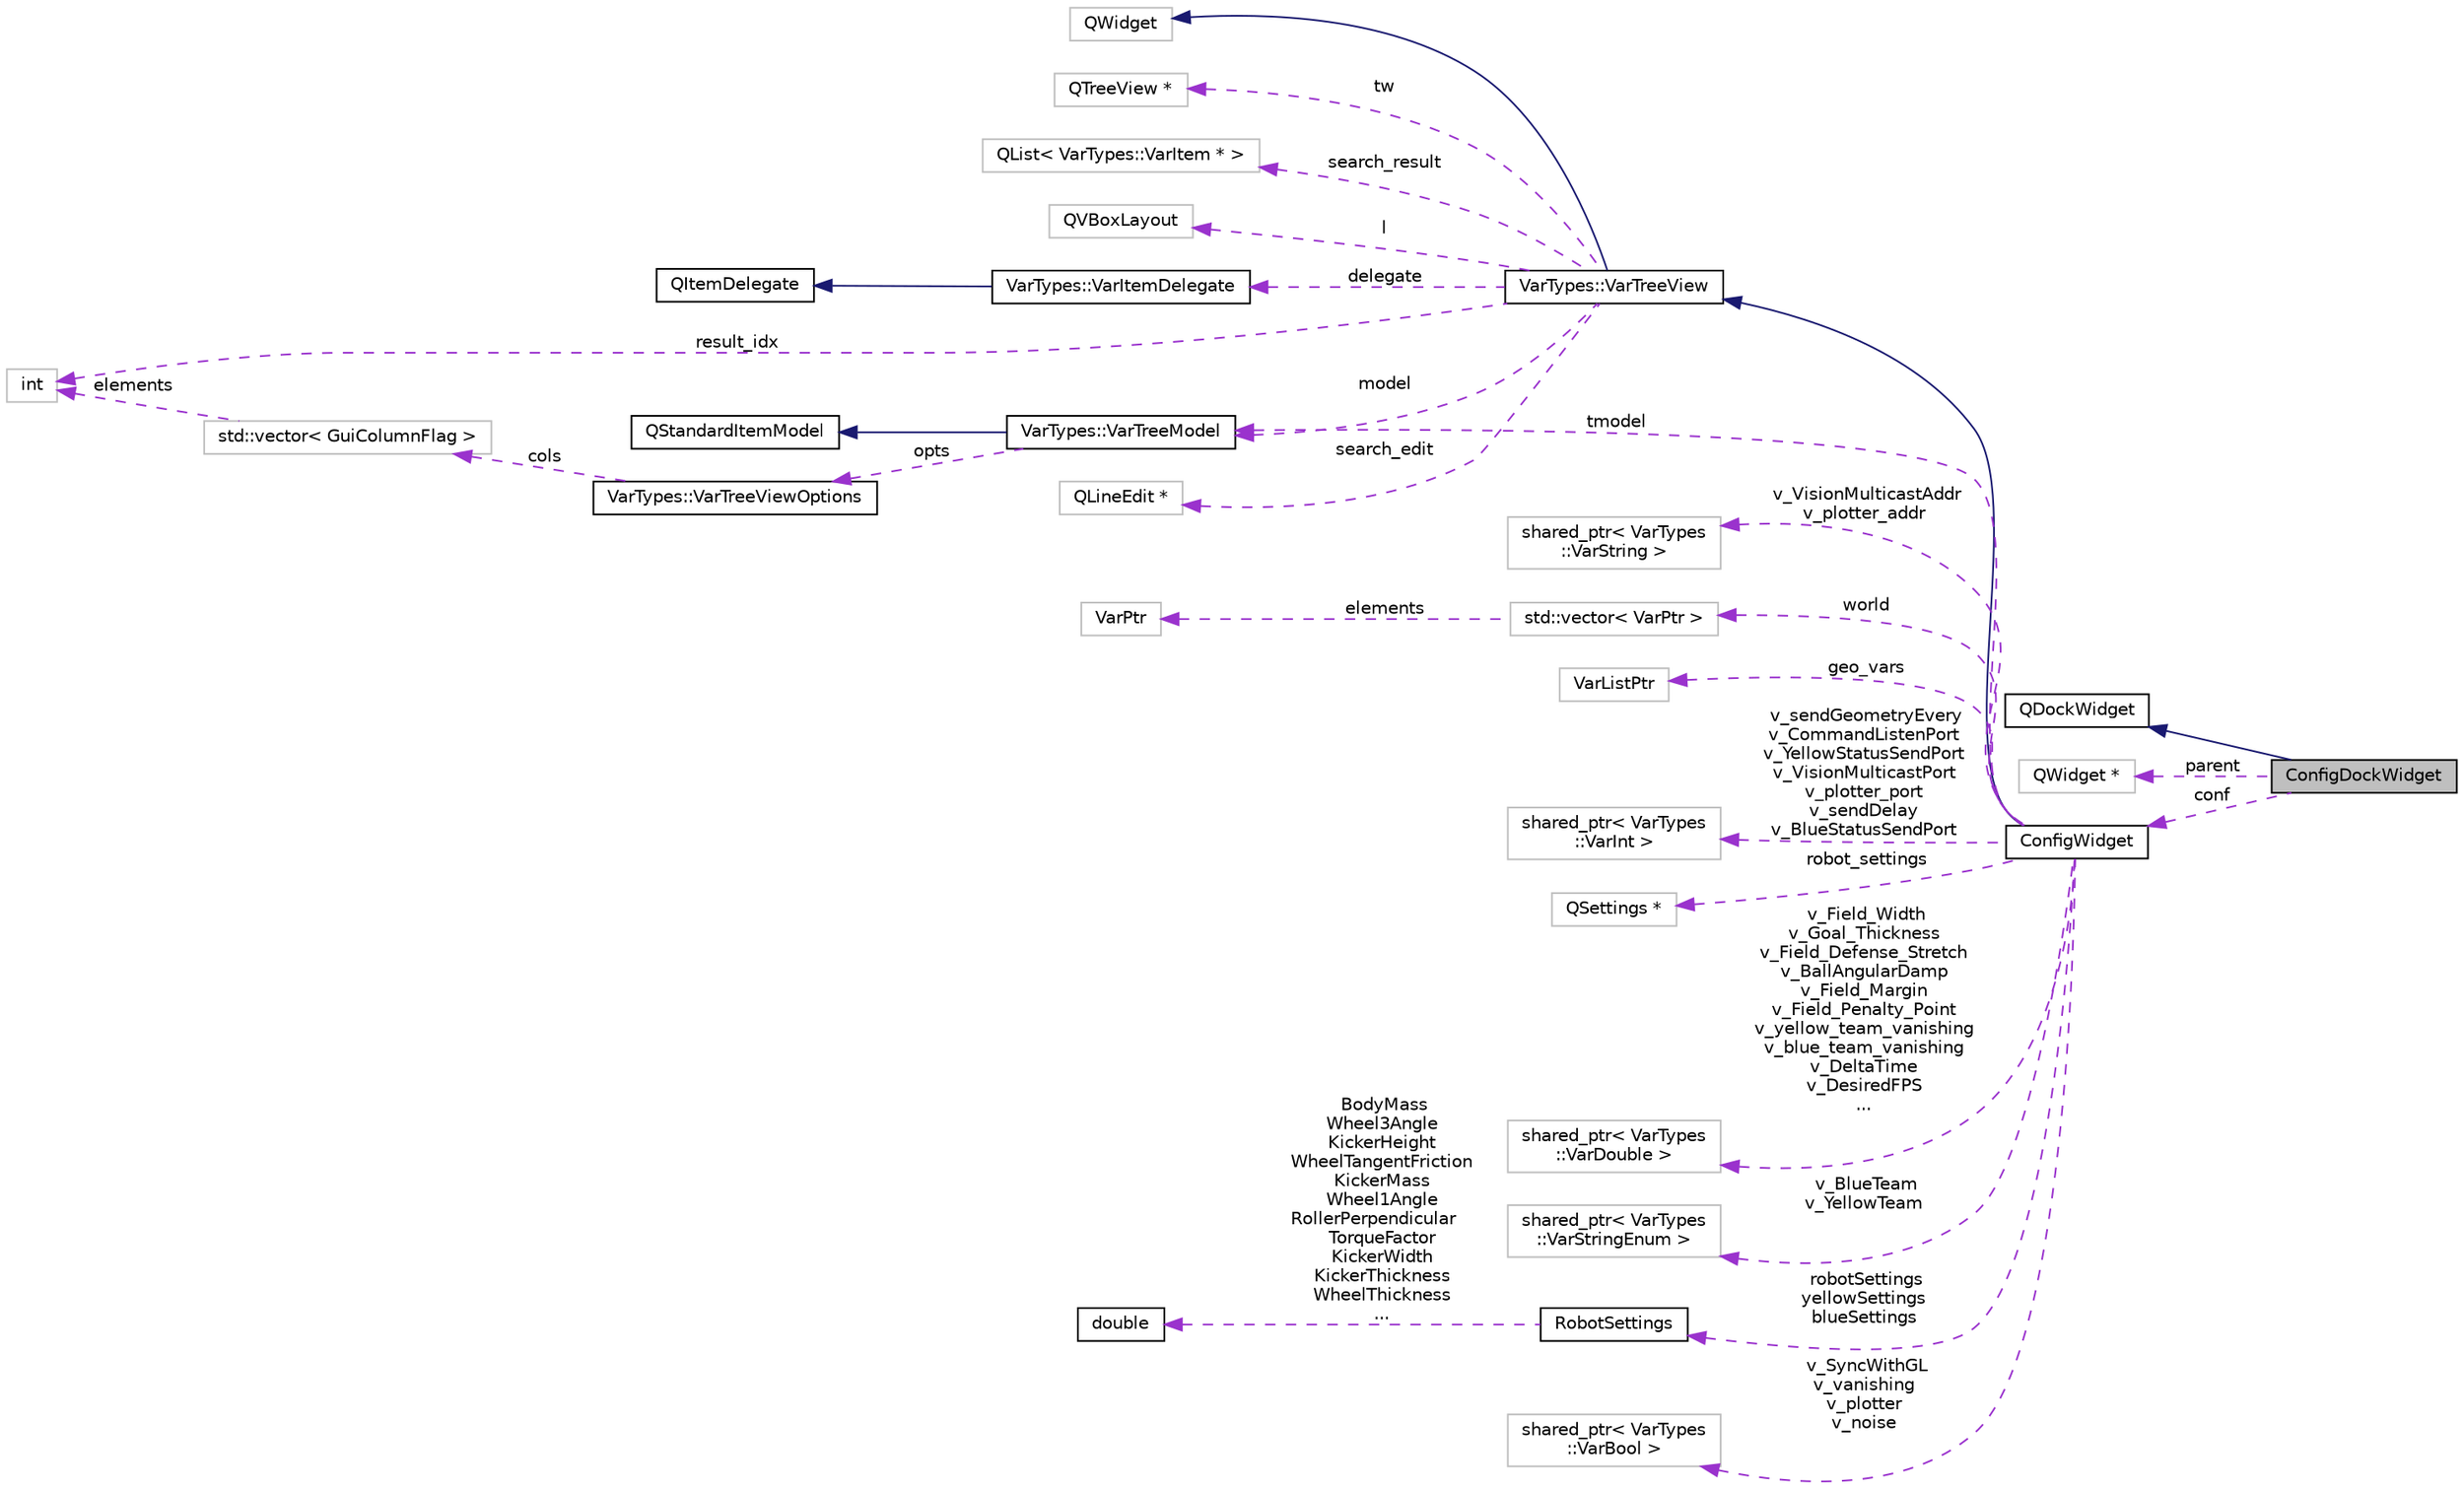 digraph "ConfigDockWidget"
{
 // INTERACTIVE_SVG=YES
  edge [fontname="Helvetica",fontsize="10",labelfontname="Helvetica",labelfontsize="10"];
  node [fontname="Helvetica",fontsize="10",shape=record];
  rankdir="LR";
  Node1 [label="ConfigDockWidget",height=0.2,width=0.4,color="black", fillcolor="grey75", style="filled", fontcolor="black"];
  Node2 -> Node1 [dir="back",color="midnightblue",fontsize="10",style="solid",fontname="Helvetica"];
  Node2 [label="QDockWidget",height=0.2,width=0.4,color="black", fillcolor="white", style="filled",URL="$d3/db7/class_q_dock_widget.html"];
  Node3 -> Node1 [dir="back",color="darkorchid3",fontsize="10",style="dashed",label=" parent" ,fontname="Helvetica"];
  Node3 [label="QWidget *",height=0.2,width=0.4,color="grey75", fillcolor="white", style="filled"];
  Node4 -> Node1 [dir="back",color="darkorchid3",fontsize="10",style="dashed",label=" conf" ,fontname="Helvetica"];
  Node4 [label="ConfigWidget",height=0.2,width=0.4,color="black", fillcolor="white", style="filled",URL="$d6/d55/class_config_widget.html"];
  Node5 -> Node4 [dir="back",color="midnightblue",fontsize="10",style="solid",fontname="Helvetica"];
  Node5 [label="VarTypes::VarTreeView",height=0.2,width=0.4,color="black", fillcolor="white", style="filled",URL="$df/d7d/class_var_types_1_1_var_tree_view.html",tooltip="The &#39;view&#39; using a QTreeView for displaying VarTypes in the QT4 Item-Model. "];
  Node6 -> Node5 [dir="back",color="midnightblue",fontsize="10",style="solid",fontname="Helvetica"];
  Node6 [label="QWidget",height=0.2,width=0.4,color="grey75", fillcolor="white", style="filled"];
  Node7 -> Node5 [dir="back",color="darkorchid3",fontsize="10",style="dashed",label=" tw" ,fontname="Helvetica"];
  Node7 [label="QTreeView *",height=0.2,width=0.4,color="grey75", fillcolor="white", style="filled"];
  Node8 -> Node5 [dir="back",color="darkorchid3",fontsize="10",style="dashed",label=" search_result" ,fontname="Helvetica"];
  Node8 [label="QList\< VarTypes::VarItem * \>",height=0.2,width=0.4,color="grey75", fillcolor="white", style="filled"];
  Node9 -> Node5 [dir="back",color="darkorchid3",fontsize="10",style="dashed",label=" l" ,fontname="Helvetica"];
  Node9 [label="QVBoxLayout",height=0.2,width=0.4,color="grey75", fillcolor="white", style="filled"];
  Node10 -> Node5 [dir="back",color="darkorchid3",fontsize="10",style="dashed",label=" delegate" ,fontname="Helvetica"];
  Node10 [label="VarTypes::VarItemDelegate",height=0.2,width=0.4,color="black", fillcolor="white", style="filled",URL="$d0/d1c/class_var_types_1_1_var_item_delegate.html",tooltip="The &#39;item-delegate&#39; inheriting QItemDelegate for displaying VarTypes in the QT4 Item-Model. "];
  Node11 -> Node10 [dir="back",color="midnightblue",fontsize="10",style="solid",fontname="Helvetica"];
  Node11 [label="QItemDelegate",height=0.2,width=0.4,color="black", fillcolor="white", style="filled",URL="$db/d54/class_q_item_delegate.html"];
  Node12 -> Node5 [dir="back",color="darkorchid3",fontsize="10",style="dashed",label=" result_idx" ,fontname="Helvetica"];
  Node12 [label="int",height=0.2,width=0.4,color="grey75", fillcolor="white", style="filled"];
  Node13 -> Node5 [dir="back",color="darkorchid3",fontsize="10",style="dashed",label=" model" ,fontname="Helvetica"];
  Node13 [label="VarTypes::VarTreeModel",height=0.2,width=0.4,color="black", fillcolor="white", style="filled",URL="$dc/d23/class_var_types_1_1_var_tree_model.html",tooltip="The &#39;item-model&#39; inheriting QStandardItemModel for displaying VarTypes in the QT4 Item-Model..."];
  Node14 -> Node13 [dir="back",color="midnightblue",fontsize="10",style="solid",fontname="Helvetica"];
  Node14 [label="QStandardItemModel",height=0.2,width=0.4,color="black", fillcolor="white", style="filled",URL="$da/d6a/class_q_standard_item_model.html"];
  Node15 -> Node13 [dir="back",color="darkorchid3",fontsize="10",style="dashed",label=" opts" ,fontname="Helvetica"];
  Node15 [label="VarTypes::VarTreeViewOptions",height=0.2,width=0.4,color="black", fillcolor="white", style="filled",URL="$df/d40/class_var_types_1_1_var_tree_view_options.html",tooltip="An internal set of rendering parameters used by the VarTypes view-model. "];
  Node16 -> Node15 [dir="back",color="darkorchid3",fontsize="10",style="dashed",label=" cols" ,fontname="Helvetica"];
  Node16 [label="std::vector\< GuiColumnFlag \>",height=0.2,width=0.4,color="grey75", fillcolor="white", style="filled"];
  Node12 -> Node16 [dir="back",color="darkorchid3",fontsize="10",style="dashed",label=" elements" ,fontname="Helvetica"];
  Node17 -> Node5 [dir="back",color="darkorchid3",fontsize="10",style="dashed",label=" search_edit" ,fontname="Helvetica"];
  Node17 [label="QLineEdit *",height=0.2,width=0.4,color="grey75", fillcolor="white", style="filled"];
  Node18 -> Node4 [dir="back",color="darkorchid3",fontsize="10",style="dashed",label=" v_VisionMulticastAddr\nv_plotter_addr" ,fontname="Helvetica"];
  Node18 [label="shared_ptr\< VarTypes\l::VarString \>",height=0.2,width=0.4,color="grey75", fillcolor="white", style="filled"];
  Node19 -> Node4 [dir="back",color="darkorchid3",fontsize="10",style="dashed",label=" world" ,fontname="Helvetica"];
  Node19 [label="std::vector\< VarPtr \>",height=0.2,width=0.4,color="grey75", fillcolor="white", style="filled"];
  Node20 -> Node19 [dir="back",color="darkorchid3",fontsize="10",style="dashed",label=" elements" ,fontname="Helvetica"];
  Node20 [label="VarPtr",height=0.2,width=0.4,color="grey75", fillcolor="white", style="filled"];
  Node21 -> Node4 [dir="back",color="darkorchid3",fontsize="10",style="dashed",label=" geo_vars" ,fontname="Helvetica"];
  Node21 [label="VarListPtr",height=0.2,width=0.4,color="grey75", fillcolor="white", style="filled"];
  Node22 -> Node4 [dir="back",color="darkorchid3",fontsize="10",style="dashed",label=" v_sendGeometryEvery\nv_CommandListenPort\nv_YellowStatusSendPort\nv_VisionMulticastPort\nv_plotter_port\nv_sendDelay\nv_BlueStatusSendPort" ,fontname="Helvetica"];
  Node22 [label="shared_ptr\< VarTypes\l::VarInt \>",height=0.2,width=0.4,color="grey75", fillcolor="white", style="filled"];
  Node23 -> Node4 [dir="back",color="darkorchid3",fontsize="10",style="dashed",label=" robot_settings" ,fontname="Helvetica"];
  Node23 [label="QSettings *",height=0.2,width=0.4,color="grey75", fillcolor="white", style="filled"];
  Node13 -> Node4 [dir="back",color="darkorchid3",fontsize="10",style="dashed",label=" tmodel" ,fontname="Helvetica"];
  Node24 -> Node4 [dir="back",color="darkorchid3",fontsize="10",style="dashed",label=" v_Field_Width\nv_Goal_Thickness\nv_Field_Defense_Stretch\nv_BallAngularDamp\nv_Field_Margin\nv_Field_Penalty_Point\nv_yellow_team_vanishing\nv_blue_team_vanishing\nv_DeltaTime\nv_DesiredFPS\n..." ,fontname="Helvetica"];
  Node24 [label="shared_ptr\< VarTypes\l::VarDouble \>",height=0.2,width=0.4,color="grey75", fillcolor="white", style="filled"];
  Node25 -> Node4 [dir="back",color="darkorchid3",fontsize="10",style="dashed",label=" v_BlueTeam\nv_YellowTeam" ,fontname="Helvetica"];
  Node25 [label="shared_ptr\< VarTypes\l::VarStringEnum \>",height=0.2,width=0.4,color="grey75", fillcolor="white", style="filled"];
  Node26 -> Node4 [dir="back",color="darkorchid3",fontsize="10",style="dashed",label=" robotSettings\nyellowSettings\nblueSettings" ,fontname="Helvetica"];
  Node26 [label="RobotSettings",height=0.2,width=0.4,color="black", fillcolor="white", style="filled",URL="$d1/d0e/class_robot_settings.html"];
  Node27 -> Node26 [dir="back",color="darkorchid3",fontsize="10",style="dashed",label=" BodyMass\nWheel3Angle\nKickerHeight\nWheelTangentFriction\nKickerMass\nWheel1Angle\nRollerPerpendicular\lTorqueFactor\nKickerWidth\nKickerThickness\nWheelThickness\n..." ,fontname="Helvetica"];
  Node27 [label="double",height=0.2,width=0.4,color="black", fillcolor="white", style="filled",URL="$df/de6/classdouble.html"];
  Node28 -> Node4 [dir="back",color="darkorchid3",fontsize="10",style="dashed",label=" v_SyncWithGL\nv_vanishing\nv_plotter\nv_noise" ,fontname="Helvetica"];
  Node28 [label="shared_ptr\< VarTypes\l::VarBool \>",height=0.2,width=0.4,color="grey75", fillcolor="white", style="filled"];
}
